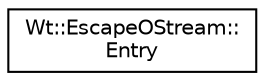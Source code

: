 digraph "Graphical Class Hierarchy"
{
 // LATEX_PDF_SIZE
  edge [fontname="Helvetica",fontsize="10",labelfontname="Helvetica",labelfontsize="10"];
  node [fontname="Helvetica",fontsize="10",shape=record];
  rankdir="LR";
  Node0 [label="Wt::EscapeOStream::\lEntry",height=0.2,width=0.4,color="black", fillcolor="white", style="filled",URL="$structWt_1_1EscapeOStream_1_1Entry.html",tooltip=" "];
}
